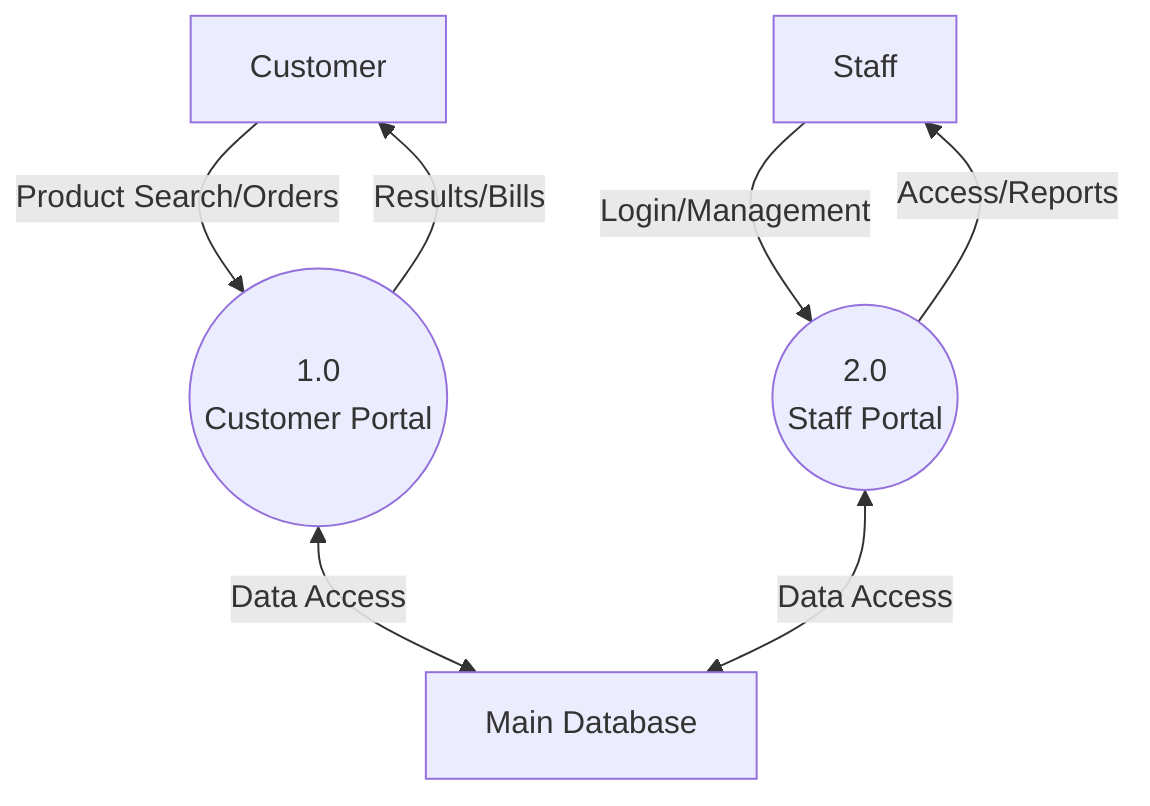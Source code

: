 flowchart TD
    %% External Entities
    Customer[Customer]
    Staff[Staff]
    
    %% Main Processes
    P1((1.0\nCustomer Portal))
    P2((2.0\nStaff Portal))
    
    %% Data Stores
    DB[Main Database]
    
    %% Flows
    Customer -->|Product Search/Orders| P1
    P1 -->|Results/Bills| Customer
    Staff -->|Login/Management| P2
    P2 -->|Access/Reports| Staff
    
    P1 <-->|Data Access| DB
    P2 <-->|Data Access| DB